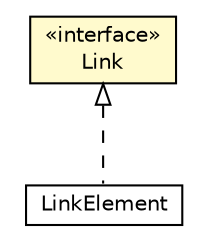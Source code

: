 #!/usr/local/bin/dot
#
# Class diagram 
# Generated by UMLGraph version R5_6-24-gf6e263 (http://www.umlgraph.org/)
#

digraph G {
	edge [fontname="Helvetica",fontsize=10,labelfontname="Helvetica",labelfontsize=10];
	node [fontname="Helvetica",fontsize=10,shape=plaintext];
	nodesep=0.25;
	ranksep=0.5;
	// io.reinert.requestor.core.Link
	c24981 [label=<<table title="io.reinert.requestor.core.Link" border="0" cellborder="1" cellspacing="0" cellpadding="2" port="p" bgcolor="lemonChiffon" href="./Link.html">
		<tr><td><table border="0" cellspacing="0" cellpadding="1">
<tr><td align="center" balign="center"> &#171;interface&#187; </td></tr>
<tr><td align="center" balign="center"> Link </td></tr>
		</table></td></tr>
		</table>>, URL="./Link.html", fontname="Helvetica", fontcolor="black", fontsize=10.0];
	// io.reinert.requestor.core.header.LinkElement
	c25046 [label=<<table title="io.reinert.requestor.core.header.LinkElement" border="0" cellborder="1" cellspacing="0" cellpadding="2" port="p" href="./header/LinkElement.html">
		<tr><td><table border="0" cellspacing="0" cellpadding="1">
<tr><td align="center" balign="center"> LinkElement </td></tr>
		</table></td></tr>
		</table>>, URL="./header/LinkElement.html", fontname="Helvetica", fontcolor="black", fontsize=10.0];
	//io.reinert.requestor.core.header.LinkElement implements io.reinert.requestor.core.Link
	c24981:p -> c25046:p [dir=back,arrowtail=empty,style=dashed];
}


